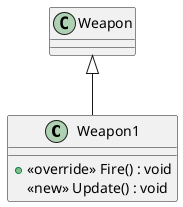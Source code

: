 @startuml
class Weapon1 {
    + <<override>> Fire() : void
    <<new>> Update() : void
}
Weapon <|-- Weapon1
@enduml

